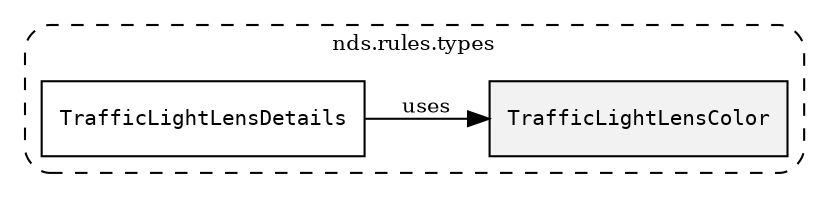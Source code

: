 /**
 * This dot file creates symbol collaboration diagram for TrafficLightLensColor.
 */
digraph ZSERIO
{
    node [shape=box, fontsize=10];
    rankdir="LR";
    fontsize=10;
    tooltip="TrafficLightLensColor collaboration diagram";

    subgraph "cluster_nds.rules.types"
    {
        style="dashed, rounded";
        label="nds.rules.types";
        tooltip="Package nds.rules.types";
        href="../../../content/packages/nds.rules.types.html#Package-nds-rules-types";
        target="_parent";

        "TrafficLightLensColor" [style="filled", fillcolor="#0000000D", target="_parent", label=<<font face="monospace"><table align="center" border="0" cellspacing="0" cellpadding="0"><tr><td href="../../../content/packages/nds.rules.types.html#Enum-TrafficLightLensColor" title="Enum defined in nds.rules.types">TrafficLightLensColor</td></tr></table></font>>];
        "TrafficLightLensDetails" [target="_parent", label=<<font face="monospace"><table align="center" border="0" cellspacing="0" cellpadding="0"><tr><td href="../../../content/packages/nds.rules.types.html#Structure-TrafficLightLensDetails" title="Structure defined in nds.rules.types">TrafficLightLensDetails</td></tr></table></font>>];
    }

    "TrafficLightLensDetails" -> "TrafficLightLensColor" [label="uses", fontsize=10];
}
